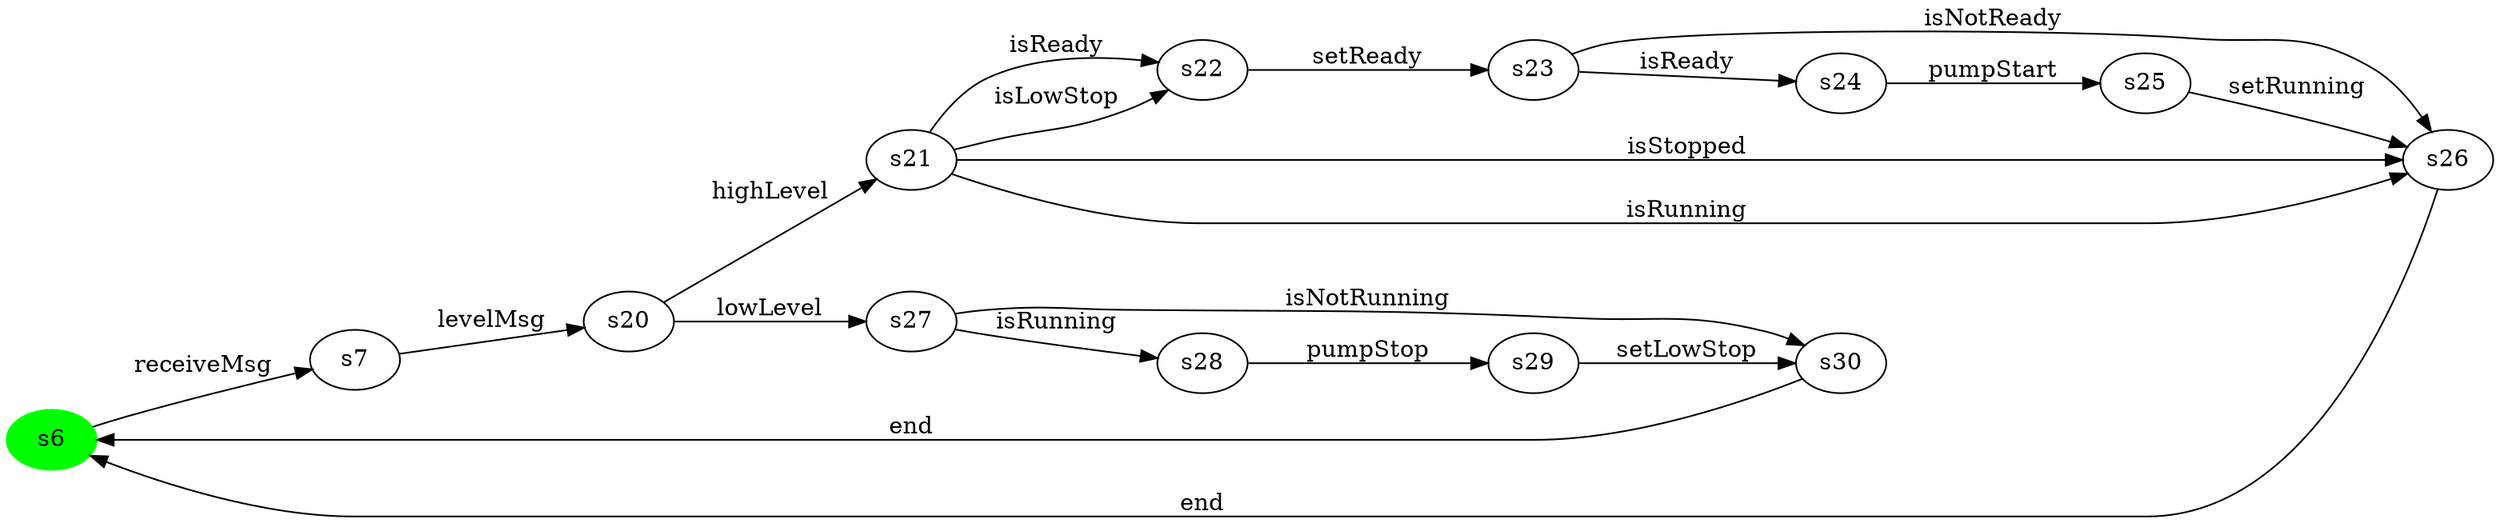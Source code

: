 digraph G {
rankdir=LR;
state0[ label = "s6", style=filled, color=green ];
state0 -> state1 [ label=" receiveMsg " ];
state1 [ label = "s7" ];
state1 -> state2 [ label=" levelMsg " ];
state2 [ label = "s20" ];
state2 -> state3 [ label=" highLevel " ];
state2 -> state4 [ label=" lowLevel " ];
state5 [ label = "s30" ];
state5 -> state0 [ label=" end " ];
state6 [ label = "s22" ];
state6 -> state7 [ label=" setReady " ];
state3 [ label = "s21" ];
state3 -> state6 [ label=" isReady " ];
state3 -> state6 [ label=" isLowStop " ];
state3 -> state8 [ label=" isStopped " ];
state3 -> state8 [ label=" isRunning " ];
state9 [ label = "s24" ];
state9 -> state10 [ label=" pumpStart " ];
state7 [ label = "s23" ];
state7 -> state9 [ label=" isReady " ];
state7 -> state8 [ label=" isNotReady " ];
state8 [ label = "s26" ];
state8 -> state0 [ label=" end " ];
state10 [ label = "s25" ];
state10 -> state8 [ label=" setRunning " ];
state11 [ label = "s28" ];
state11 -> state12 [ label=" pumpStop " ];
state4 [ label = "s27" ];
state4 -> state11 [ label=" isRunning " ];
state4 -> state5 [ label=" isNotRunning " ];
state12 [ label = "s29" ];
state12 -> state5 [ label=" setLowStop " ];
}
